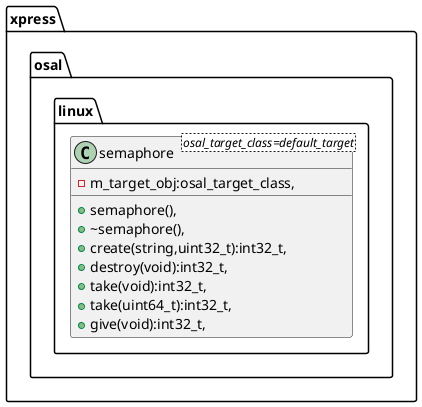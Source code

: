 @startuml
package xpress {
    package osal{
        package linux{
            class semaphore<osal_target_class=default_target>{
                -m_target_obj:osal_target_class,
                    +semaphore(),
                    +~semaphore(), 
                    +create(string,uint32_t):int32_t,
                    +destroy(void):int32_t,
                    +take(void):int32_t,
                    +take(uint64_t):int32_t,
                    +give(void):int32_t,
            }
        }
    }
}

@enduml

